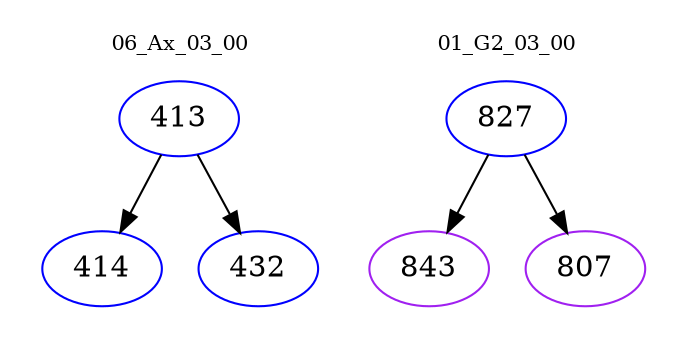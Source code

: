 digraph{
subgraph cluster_0 {
color = white
label = "06_Ax_03_00";
fontsize=10;
T0_413 [label="413", color="blue"]
T0_413 -> T0_414 [color="black"]
T0_414 [label="414", color="blue"]
T0_413 -> T0_432 [color="black"]
T0_432 [label="432", color="blue"]
}
subgraph cluster_1 {
color = white
label = "01_G2_03_00";
fontsize=10;
T1_827 [label="827", color="blue"]
T1_827 -> T1_843 [color="black"]
T1_843 [label="843", color="purple"]
T1_827 -> T1_807 [color="black"]
T1_807 [label="807", color="purple"]
}
}
